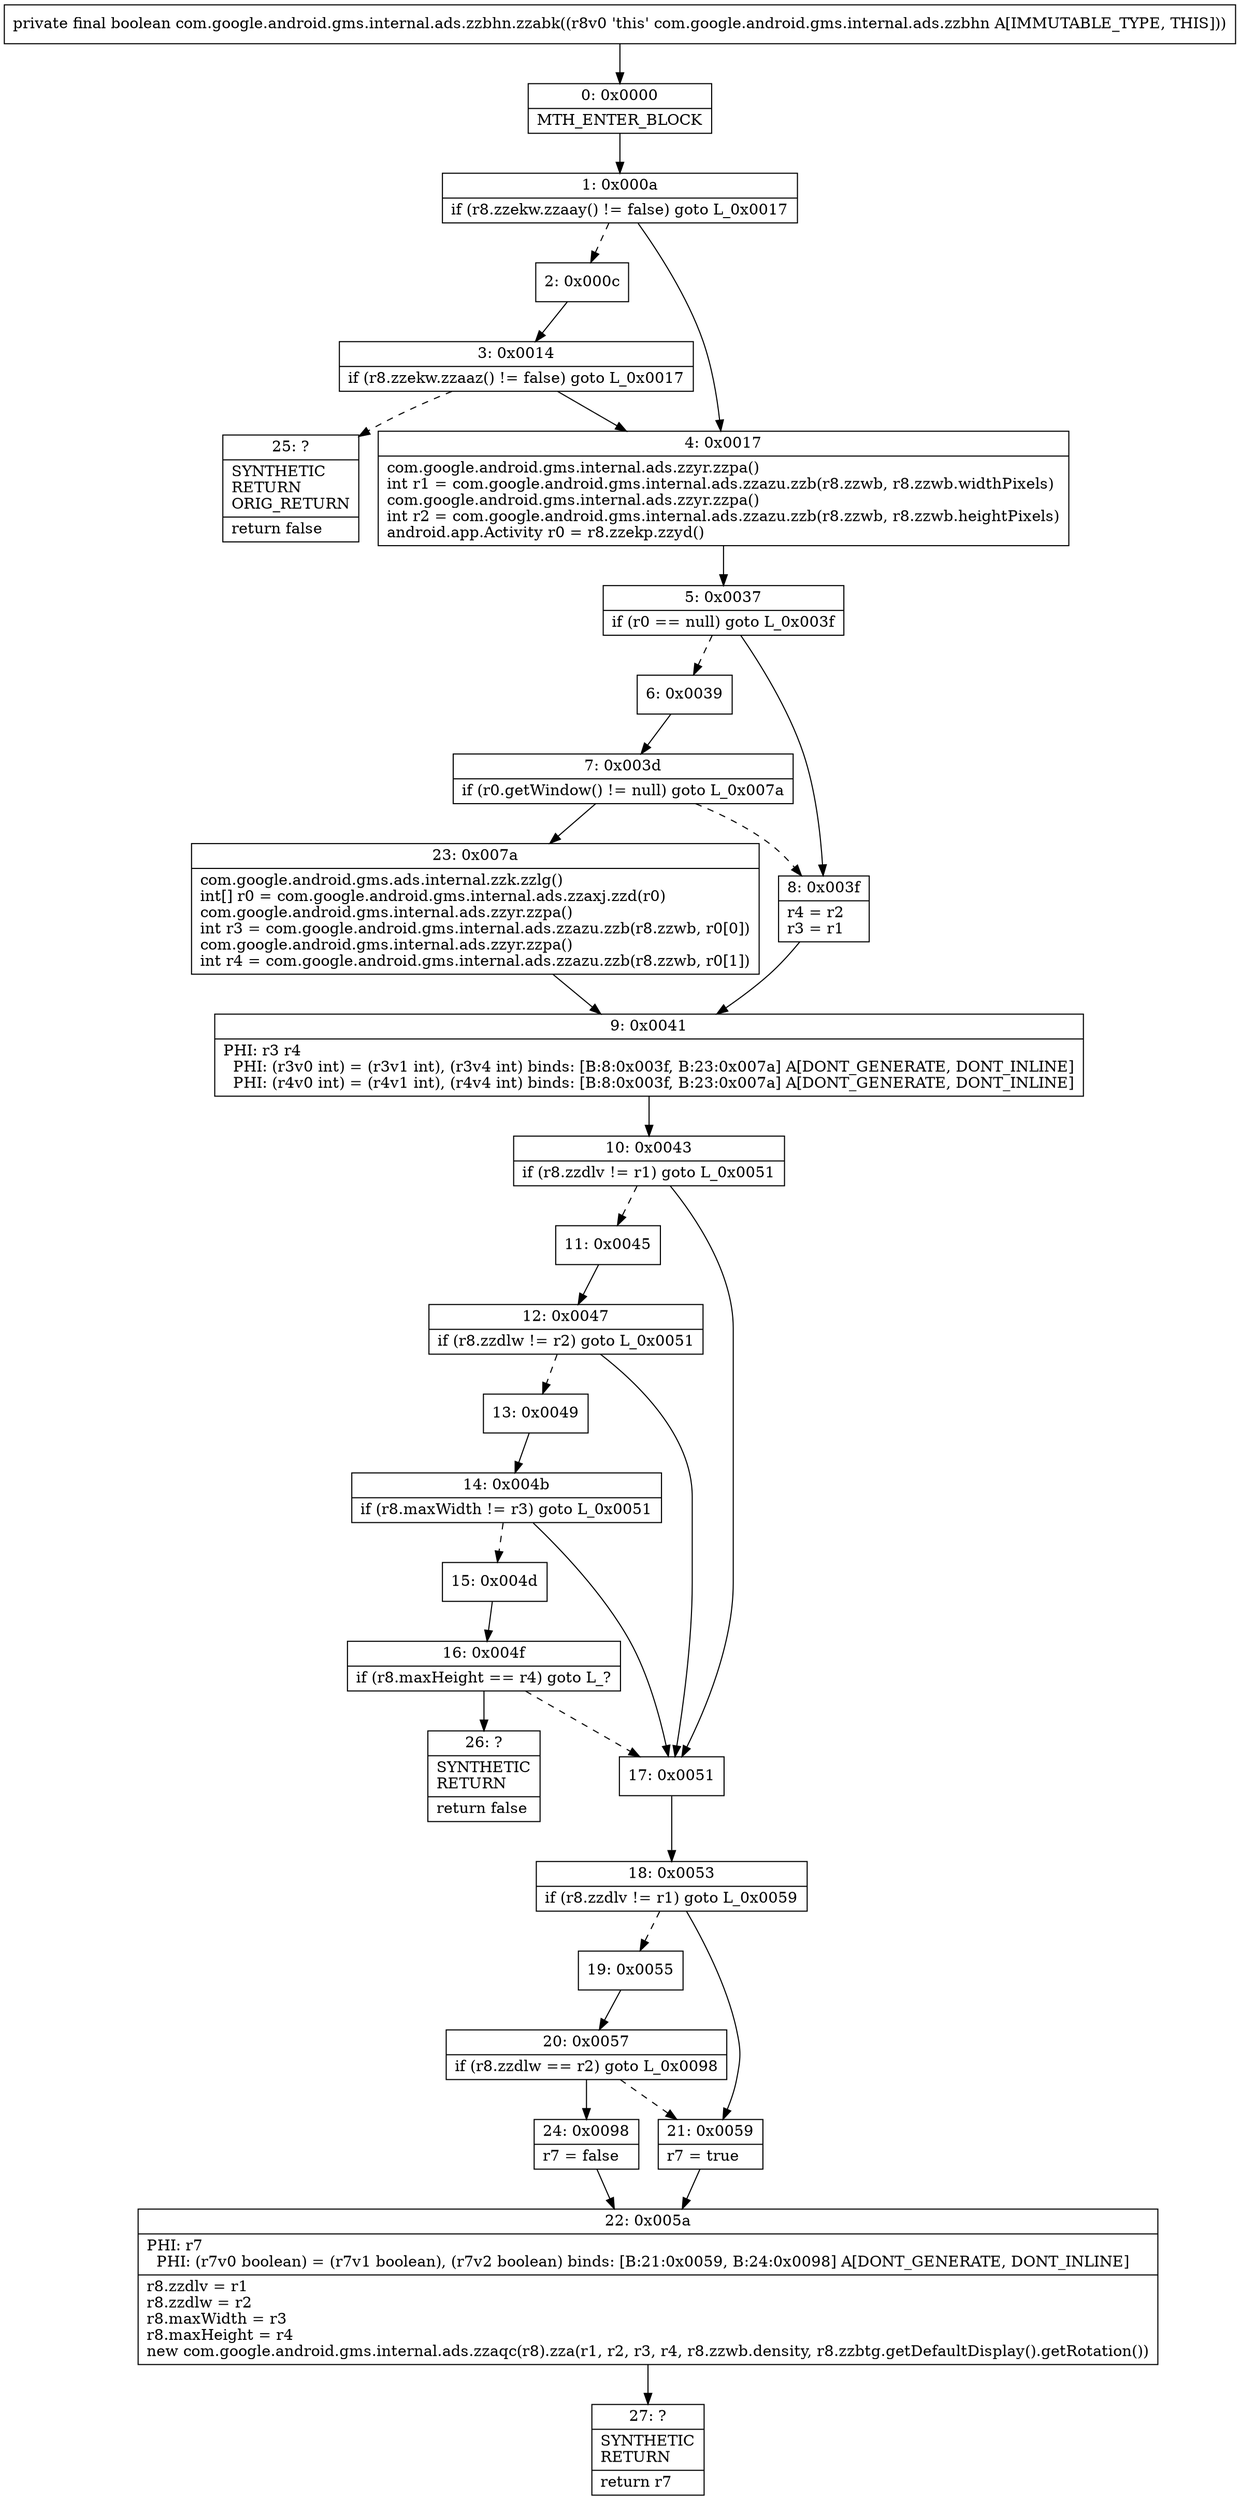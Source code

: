 digraph "CFG forcom.google.android.gms.internal.ads.zzbhn.zzabk()Z" {
Node_0 [shape=record,label="{0\:\ 0x0000|MTH_ENTER_BLOCK\l}"];
Node_1 [shape=record,label="{1\:\ 0x000a|if (r8.zzekw.zzaay() != false) goto L_0x0017\l}"];
Node_2 [shape=record,label="{2\:\ 0x000c}"];
Node_3 [shape=record,label="{3\:\ 0x0014|if (r8.zzekw.zzaaz() != false) goto L_0x0017\l}"];
Node_4 [shape=record,label="{4\:\ 0x0017|com.google.android.gms.internal.ads.zzyr.zzpa()\lint r1 = com.google.android.gms.internal.ads.zzazu.zzb(r8.zzwb, r8.zzwb.widthPixels)\lcom.google.android.gms.internal.ads.zzyr.zzpa()\lint r2 = com.google.android.gms.internal.ads.zzazu.zzb(r8.zzwb, r8.zzwb.heightPixels)\landroid.app.Activity r0 = r8.zzekp.zzyd()\l}"];
Node_5 [shape=record,label="{5\:\ 0x0037|if (r0 == null) goto L_0x003f\l}"];
Node_6 [shape=record,label="{6\:\ 0x0039}"];
Node_7 [shape=record,label="{7\:\ 0x003d|if (r0.getWindow() != null) goto L_0x007a\l}"];
Node_8 [shape=record,label="{8\:\ 0x003f|r4 = r2\lr3 = r1\l}"];
Node_9 [shape=record,label="{9\:\ 0x0041|PHI: r3 r4 \l  PHI: (r3v0 int) = (r3v1 int), (r3v4 int) binds: [B:8:0x003f, B:23:0x007a] A[DONT_GENERATE, DONT_INLINE]\l  PHI: (r4v0 int) = (r4v1 int), (r4v4 int) binds: [B:8:0x003f, B:23:0x007a] A[DONT_GENERATE, DONT_INLINE]\l}"];
Node_10 [shape=record,label="{10\:\ 0x0043|if (r8.zzdlv != r1) goto L_0x0051\l}"];
Node_11 [shape=record,label="{11\:\ 0x0045}"];
Node_12 [shape=record,label="{12\:\ 0x0047|if (r8.zzdlw != r2) goto L_0x0051\l}"];
Node_13 [shape=record,label="{13\:\ 0x0049}"];
Node_14 [shape=record,label="{14\:\ 0x004b|if (r8.maxWidth != r3) goto L_0x0051\l}"];
Node_15 [shape=record,label="{15\:\ 0x004d}"];
Node_16 [shape=record,label="{16\:\ 0x004f|if (r8.maxHeight == r4) goto L_?\l}"];
Node_17 [shape=record,label="{17\:\ 0x0051}"];
Node_18 [shape=record,label="{18\:\ 0x0053|if (r8.zzdlv != r1) goto L_0x0059\l}"];
Node_19 [shape=record,label="{19\:\ 0x0055}"];
Node_20 [shape=record,label="{20\:\ 0x0057|if (r8.zzdlw == r2) goto L_0x0098\l}"];
Node_21 [shape=record,label="{21\:\ 0x0059|r7 = true\l}"];
Node_22 [shape=record,label="{22\:\ 0x005a|PHI: r7 \l  PHI: (r7v0 boolean) = (r7v1 boolean), (r7v2 boolean) binds: [B:21:0x0059, B:24:0x0098] A[DONT_GENERATE, DONT_INLINE]\l|r8.zzdlv = r1\lr8.zzdlw = r2\lr8.maxWidth = r3\lr8.maxHeight = r4\lnew com.google.android.gms.internal.ads.zzaqc(r8).zza(r1, r2, r3, r4, r8.zzwb.density, r8.zzbtg.getDefaultDisplay().getRotation())\l}"];
Node_23 [shape=record,label="{23\:\ 0x007a|com.google.android.gms.ads.internal.zzk.zzlg()\lint[] r0 = com.google.android.gms.internal.ads.zzaxj.zzd(r0)\lcom.google.android.gms.internal.ads.zzyr.zzpa()\lint r3 = com.google.android.gms.internal.ads.zzazu.zzb(r8.zzwb, r0[0])\lcom.google.android.gms.internal.ads.zzyr.zzpa()\lint r4 = com.google.android.gms.internal.ads.zzazu.zzb(r8.zzwb, r0[1])\l}"];
Node_24 [shape=record,label="{24\:\ 0x0098|r7 = false\l}"];
Node_25 [shape=record,label="{25\:\ ?|SYNTHETIC\lRETURN\lORIG_RETURN\l|return false\l}"];
Node_26 [shape=record,label="{26\:\ ?|SYNTHETIC\lRETURN\l|return false\l}"];
Node_27 [shape=record,label="{27\:\ ?|SYNTHETIC\lRETURN\l|return r7\l}"];
MethodNode[shape=record,label="{private final boolean com.google.android.gms.internal.ads.zzbhn.zzabk((r8v0 'this' com.google.android.gms.internal.ads.zzbhn A[IMMUTABLE_TYPE, THIS])) }"];
MethodNode -> Node_0;
Node_0 -> Node_1;
Node_1 -> Node_2[style=dashed];
Node_1 -> Node_4;
Node_2 -> Node_3;
Node_3 -> Node_4;
Node_3 -> Node_25[style=dashed];
Node_4 -> Node_5;
Node_5 -> Node_6[style=dashed];
Node_5 -> Node_8;
Node_6 -> Node_7;
Node_7 -> Node_8[style=dashed];
Node_7 -> Node_23;
Node_8 -> Node_9;
Node_9 -> Node_10;
Node_10 -> Node_11[style=dashed];
Node_10 -> Node_17;
Node_11 -> Node_12;
Node_12 -> Node_13[style=dashed];
Node_12 -> Node_17;
Node_13 -> Node_14;
Node_14 -> Node_15[style=dashed];
Node_14 -> Node_17;
Node_15 -> Node_16;
Node_16 -> Node_17[style=dashed];
Node_16 -> Node_26;
Node_17 -> Node_18;
Node_18 -> Node_19[style=dashed];
Node_18 -> Node_21;
Node_19 -> Node_20;
Node_20 -> Node_21[style=dashed];
Node_20 -> Node_24;
Node_21 -> Node_22;
Node_22 -> Node_27;
Node_23 -> Node_9;
Node_24 -> Node_22;
}

